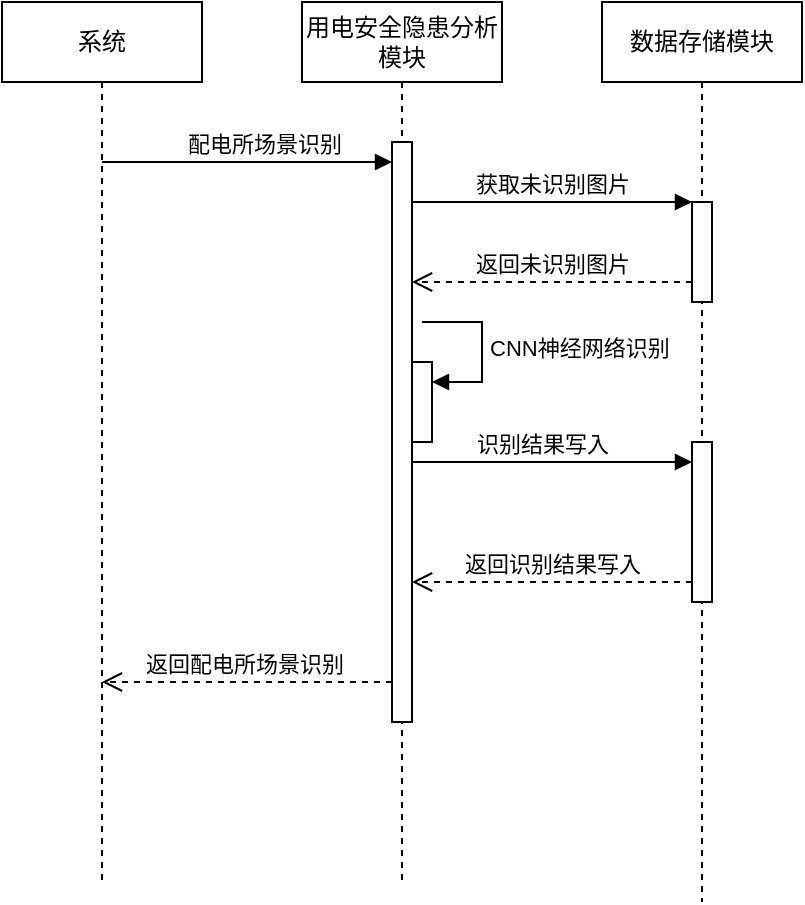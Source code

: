 <mxfile version="21.0.6" type="github">
  <diagram name="第 1 页" id="oVdt6X9AOmPDiAOP13-j">
    <mxGraphModel dx="1002" dy="573" grid="1" gridSize="10" guides="1" tooltips="1" connect="1" arrows="1" fold="1" page="1" pageScale="1" pageWidth="827" pageHeight="1169" math="0" shadow="0">
      <root>
        <mxCell id="0" />
        <mxCell id="1" parent="0" />
        <mxCell id="o9Qvj0mwIlko2pCZVMpU-3" value="用电安全隐患分析模块" style="shape=umlLifeline;perimeter=lifelinePerimeter;whiteSpace=wrap;html=1;container=1;dropTarget=0;collapsible=0;recursiveResize=0;outlineConnect=0;portConstraint=eastwest;newEdgeStyle={&quot;edgeStyle&quot;:&quot;elbowEdgeStyle&quot;,&quot;elbow&quot;:&quot;vertical&quot;,&quot;curved&quot;:0,&quot;rounded&quot;:0};" parent="1" vertex="1">
          <mxGeometry x="190" y="110" width="100" height="440" as="geometry" />
        </mxCell>
        <mxCell id="o9Qvj0mwIlko2pCZVMpU-4" value="" style="html=1;points=[];perimeter=orthogonalPerimeter;outlineConnect=0;targetShapes=umlLifeline;portConstraint=eastwest;newEdgeStyle={&quot;edgeStyle&quot;:&quot;elbowEdgeStyle&quot;,&quot;elbow&quot;:&quot;vertical&quot;,&quot;curved&quot;:0,&quot;rounded&quot;:0};" parent="o9Qvj0mwIlko2pCZVMpU-3" vertex="1">
          <mxGeometry x="45" y="70" width="10" height="290" as="geometry" />
        </mxCell>
        <mxCell id="o9Qvj0mwIlko2pCZVMpU-7" value="" style="html=1;points=[];perimeter=orthogonalPerimeter;outlineConnect=0;targetShapes=umlLifeline;portConstraint=eastwest;newEdgeStyle={&quot;edgeStyle&quot;:&quot;elbowEdgeStyle&quot;,&quot;elbow&quot;:&quot;vertical&quot;,&quot;curved&quot;:0,&quot;rounded&quot;:0};" parent="o9Qvj0mwIlko2pCZVMpU-3" vertex="1">
          <mxGeometry x="55" y="180" width="10" height="40" as="geometry" />
        </mxCell>
        <mxCell id="o9Qvj0mwIlko2pCZVMpU-8" value="CNN神经网络识别" style="html=1;align=left;spacingLeft=2;endArrow=block;rounded=0;edgeStyle=orthogonalEdgeStyle;curved=0;rounded=0;" parent="o9Qvj0mwIlko2pCZVMpU-3" target="o9Qvj0mwIlko2pCZVMpU-7" edge="1">
          <mxGeometry relative="1" as="geometry">
            <mxPoint x="60" y="160" as="sourcePoint" />
            <Array as="points">
              <mxPoint x="90" y="190" />
            </Array>
          </mxGeometry>
        </mxCell>
        <mxCell id="o9Qvj0mwIlko2pCZVMpU-9" value="数据存储模块" style="shape=umlLifeline;perimeter=lifelinePerimeter;whiteSpace=wrap;html=1;container=1;dropTarget=0;collapsible=0;recursiveResize=0;outlineConnect=0;portConstraint=eastwest;newEdgeStyle={&quot;edgeStyle&quot;:&quot;elbowEdgeStyle&quot;,&quot;elbow&quot;:&quot;vertical&quot;,&quot;curved&quot;:0,&quot;rounded&quot;:0};" parent="1" vertex="1">
          <mxGeometry x="340" y="110" width="100" height="450" as="geometry" />
        </mxCell>
        <mxCell id="o9Qvj0mwIlko2pCZVMpU-10" value="" style="html=1;points=[];perimeter=orthogonalPerimeter;outlineConnect=0;targetShapes=umlLifeline;portConstraint=eastwest;newEdgeStyle={&quot;edgeStyle&quot;:&quot;elbowEdgeStyle&quot;,&quot;elbow&quot;:&quot;vertical&quot;,&quot;curved&quot;:0,&quot;rounded&quot;:0};" parent="o9Qvj0mwIlko2pCZVMpU-9" vertex="1">
          <mxGeometry x="45" y="100" width="10" height="50" as="geometry" />
        </mxCell>
        <mxCell id="o9Qvj0mwIlko2pCZVMpU-11" value="" style="html=1;points=[];perimeter=orthogonalPerimeter;outlineConnect=0;targetShapes=umlLifeline;portConstraint=eastwest;newEdgeStyle={&quot;edgeStyle&quot;:&quot;elbowEdgeStyle&quot;,&quot;elbow&quot;:&quot;vertical&quot;,&quot;curved&quot;:0,&quot;rounded&quot;:0};" parent="o9Qvj0mwIlko2pCZVMpU-9" vertex="1">
          <mxGeometry x="45" y="220" width="10" height="80" as="geometry" />
        </mxCell>
        <mxCell id="o9Qvj0mwIlko2pCZVMpU-12" value="系统" style="shape=umlLifeline;perimeter=lifelinePerimeter;whiteSpace=wrap;html=1;container=1;dropTarget=0;collapsible=0;recursiveResize=0;outlineConnect=0;portConstraint=eastwest;newEdgeStyle={&quot;edgeStyle&quot;:&quot;elbowEdgeStyle&quot;,&quot;elbow&quot;:&quot;vertical&quot;,&quot;curved&quot;:0,&quot;rounded&quot;:0};" parent="1" vertex="1">
          <mxGeometry x="40" y="110" width="100" height="440" as="geometry" />
        </mxCell>
        <mxCell id="o9Qvj0mwIlko2pCZVMpU-13" value="配电所场景识别" style="html=1;verticalAlign=bottom;endArrow=block;edgeStyle=elbowEdgeStyle;elbow=vertical;curved=0;rounded=0;" parent="1" source="o9Qvj0mwIlko2pCZVMpU-12" target="o9Qvj0mwIlko2pCZVMpU-4" edge="1">
          <mxGeometry x="0.113" relative="1" as="geometry">
            <mxPoint x="100" y="180" as="sourcePoint" />
            <Array as="points">
              <mxPoint x="170" y="190" />
            </Array>
            <mxPoint as="offset" />
          </mxGeometry>
        </mxCell>
        <mxCell id="o9Qvj0mwIlko2pCZVMpU-14" value="返回配电所场景识别" style="html=1;verticalAlign=bottom;endArrow=open;dashed=1;endSize=8;edgeStyle=elbowEdgeStyle;elbow=vertical;curved=0;rounded=0;" parent="1" source="o9Qvj0mwIlko2pCZVMpU-4" target="o9Qvj0mwIlko2pCZVMpU-12" edge="1">
          <mxGeometry x="0.031" relative="1" as="geometry">
            <mxPoint x="100" y="255" as="targetPoint" />
            <Array as="points">
              <mxPoint x="160" y="450" />
              <mxPoint x="160" y="510" />
              <mxPoint x="190" y="370" />
            </Array>
            <mxPoint as="offset" />
          </mxGeometry>
        </mxCell>
        <mxCell id="o9Qvj0mwIlko2pCZVMpU-15" value="获取未识别图片" style="html=1;verticalAlign=bottom;endArrow=block;edgeStyle=elbowEdgeStyle;elbow=vertical;curved=0;rounded=0;" parent="1" source="o9Qvj0mwIlko2pCZVMpU-4" target="o9Qvj0mwIlko2pCZVMpU-10" edge="1">
          <mxGeometry relative="1" as="geometry">
            <mxPoint x="260" y="250" as="sourcePoint" />
            <Array as="points">
              <mxPoint x="320" y="210" />
            </Array>
            <mxPoint as="offset" />
          </mxGeometry>
        </mxCell>
        <mxCell id="o9Qvj0mwIlko2pCZVMpU-16" value="返回未识别图片" style="html=1;verticalAlign=bottom;endArrow=open;dashed=1;endSize=8;edgeStyle=elbowEdgeStyle;elbow=vertical;curved=0;rounded=0;" parent="1" source="o9Qvj0mwIlko2pCZVMpU-10" target="o9Qvj0mwIlko2pCZVMpU-4" edge="1">
          <mxGeometry relative="1" as="geometry">
            <mxPoint x="295" y="285" as="targetPoint" />
            <Array as="points">
              <mxPoint x="310" y="250" />
            </Array>
          </mxGeometry>
        </mxCell>
        <mxCell id="o9Qvj0mwIlko2pCZVMpU-17" value="识别结果写入" style="html=1;verticalAlign=bottom;endArrow=block;edgeStyle=elbowEdgeStyle;elbow=vertical;curved=0;rounded=0;" parent="1" source="o9Qvj0mwIlko2pCZVMpU-4" target="o9Qvj0mwIlko2pCZVMpU-11" edge="1">
          <mxGeometry x="-0.071" relative="1" as="geometry">
            <mxPoint x="315" y="400" as="sourcePoint" />
            <Array as="points">
              <mxPoint x="310" y="340" />
            </Array>
            <mxPoint as="offset" />
          </mxGeometry>
        </mxCell>
        <mxCell id="o9Qvj0mwIlko2pCZVMpU-18" value="返回识别结果写入" style="html=1;verticalAlign=bottom;endArrow=open;dashed=1;endSize=8;edgeStyle=elbowEdgeStyle;elbow=vertical;curved=0;rounded=0;" parent="1" source="o9Qvj0mwIlko2pCZVMpU-11" target="o9Qvj0mwIlko2pCZVMpU-4" edge="1">
          <mxGeometry relative="1" as="geometry">
            <mxPoint x="315" y="475" as="targetPoint" />
            <Array as="points">
              <mxPoint x="310" y="400" />
              <mxPoint x="300" y="470" />
            </Array>
          </mxGeometry>
        </mxCell>
      </root>
    </mxGraphModel>
  </diagram>
</mxfile>
